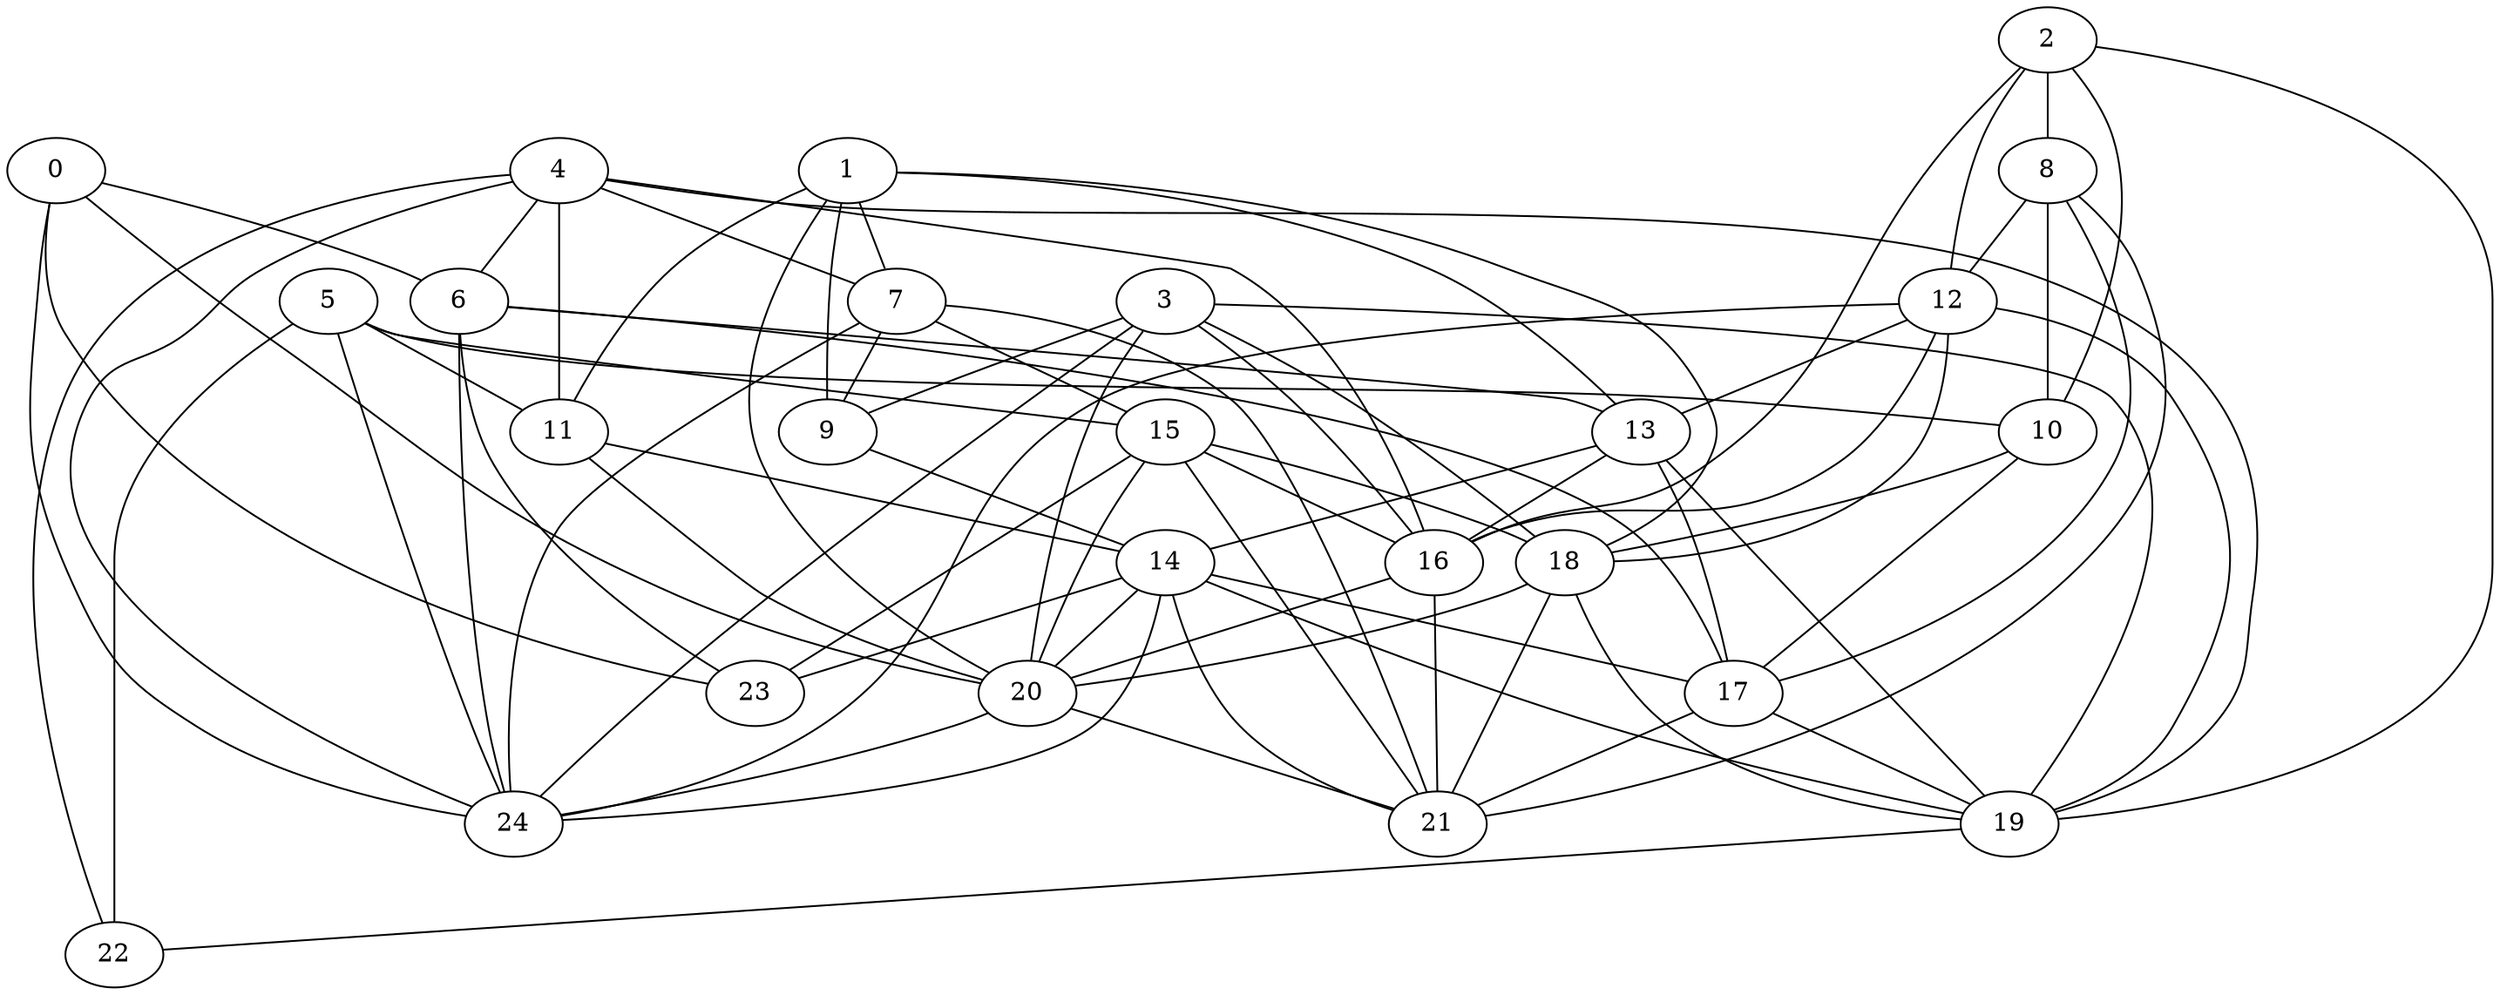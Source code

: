strict graph "gnp_random_graph(25,0.25)" {
0;
1;
2;
3;
4;
5;
6;
7;
8;
9;
10;
11;
12;
13;
14;
15;
16;
17;
18;
19;
20;
21;
22;
23;
24;
0 -- 24  [is_available=True, prob="0.0195264940072"];
0 -- 20  [is_available=True, prob="0.874375672756"];
0 -- 6  [is_available=True, prob="0.493532593815"];
0 -- 23  [is_available=True, prob="0.727837150282"];
1 -- 7  [is_available=True, prob="0.197048530967"];
1 -- 9  [is_available=True, prob="0.824605696772"];
1 -- 11  [is_available=True, prob="0.756678633951"];
1 -- 13  [is_available=True, prob="0.802999937385"];
1 -- 18  [is_available=True, prob="0.414073594835"];
1 -- 20  [is_available=True, prob="0.659000417291"];
2 -- 8  [is_available=True, prob="1.0"];
2 -- 16  [is_available=True, prob="0.200802161515"];
2 -- 10  [is_available=True, prob="0.576676949813"];
2 -- 19  [is_available=True, prob="1.0"];
2 -- 12  [is_available=True, prob="1.0"];
3 -- 9  [is_available=True, prob="0.596836734068"];
3 -- 16  [is_available=True, prob="0.636285842373"];
3 -- 18  [is_available=True, prob="1.0"];
3 -- 19  [is_available=True, prob="1.0"];
3 -- 20  [is_available=True, prob="0.116268173406"];
3 -- 24  [is_available=True, prob="0.542442518908"];
4 -- 6  [is_available=True, prob="1.0"];
4 -- 7  [is_available=True, prob="1.0"];
4 -- 11  [is_available=True, prob="1.0"];
4 -- 16  [is_available=True, prob="0.542340175441"];
4 -- 19  [is_available=True, prob="0.680884929165"];
4 -- 22  [is_available=True, prob="0.551540096008"];
4 -- 24  [is_available=True, prob="0.969021601061"];
5 -- 24  [is_available=True, prob="0.353090728435"];
5 -- 10  [is_available=True, prob="0.610800215907"];
5 -- 11  [is_available=True, prob="0.138637443689"];
5 -- 22  [is_available=True, prob="0.813918091436"];
5 -- 15  [is_available=True, prob="0.0927902444271"];
6 -- 13  [is_available=True, prob="0.31810043361"];
6 -- 17  [is_available=True, prob="0.927843714899"];
6 -- 23  [is_available=True, prob="1.0"];
6 -- 24  [is_available=True, prob="1.0"];
7 -- 9  [is_available=True, prob="0.762554405941"];
7 -- 15  [is_available=True, prob="1.0"];
7 -- 21  [is_available=True, prob="1.0"];
7 -- 24  [is_available=True, prob="0.861972815113"];
8 -- 17  [is_available=True, prob="0.128514992769"];
8 -- 12  [is_available=True, prob="0.904532823307"];
8 -- 10  [is_available=True, prob="0.724444269547"];
8 -- 21  [is_available=True, prob="1.0"];
9 -- 14  [is_available=True, prob="0.0495936305536"];
10 -- 17  [is_available=True, prob="0.874666394511"];
10 -- 18  [is_available=True, prob="0.628445590161"];
11 -- 14  [is_available=True, prob="0.166435813774"];
11 -- 20  [is_available=True, prob="1.0"];
12 -- 13  [is_available=True, prob="0.133457569244"];
12 -- 16  [is_available=True, prob="0.410658576164"];
12 -- 18  [is_available=True, prob="0.530397499718"];
12 -- 19  [is_available=True, prob="0.991805449245"];
12 -- 24  [is_available=True, prob="1.0"];
13 -- 14  [is_available=True, prob="1.0"];
13 -- 16  [is_available=True, prob="1.0"];
13 -- 17  [is_available=True, prob="0.419746020638"];
13 -- 19  [is_available=True, prob="0.474745778917"];
14 -- 17  [is_available=True, prob="0.875549372101"];
14 -- 19  [is_available=True, prob="0.576860550615"];
14 -- 20  [is_available=True, prob="0.224310083259"];
14 -- 21  [is_available=True, prob="0.969875638717"];
14 -- 23  [is_available=True, prob="0.418319202811"];
14 -- 24  [is_available=True, prob="0.317050373474"];
15 -- 16  [is_available=True, prob="0.774430727073"];
15 -- 18  [is_available=True, prob="0.101786663288"];
15 -- 20  [is_available=True, prob="1.0"];
15 -- 21  [is_available=True, prob="1.0"];
15 -- 23  [is_available=True, prob="0.489565201724"];
16 -- 20  [is_available=True, prob="0.605871872173"];
16 -- 21  [is_available=True, prob="0.972372893143"];
17 -- 19  [is_available=True, prob="0.101338399336"];
17 -- 21  [is_available=True, prob="0.142124846963"];
18 -- 19  [is_available=True, prob="0.921041969718"];
18 -- 20  [is_available=True, prob="0.473536971983"];
18 -- 21  [is_available=True, prob="0.800935232732"];
19 -- 22  [is_available=True, prob="0.200343124384"];
20 -- 21  [is_available=True, prob="0.708682035042"];
20 -- 24  [is_available=True, prob="1.0"];
}
